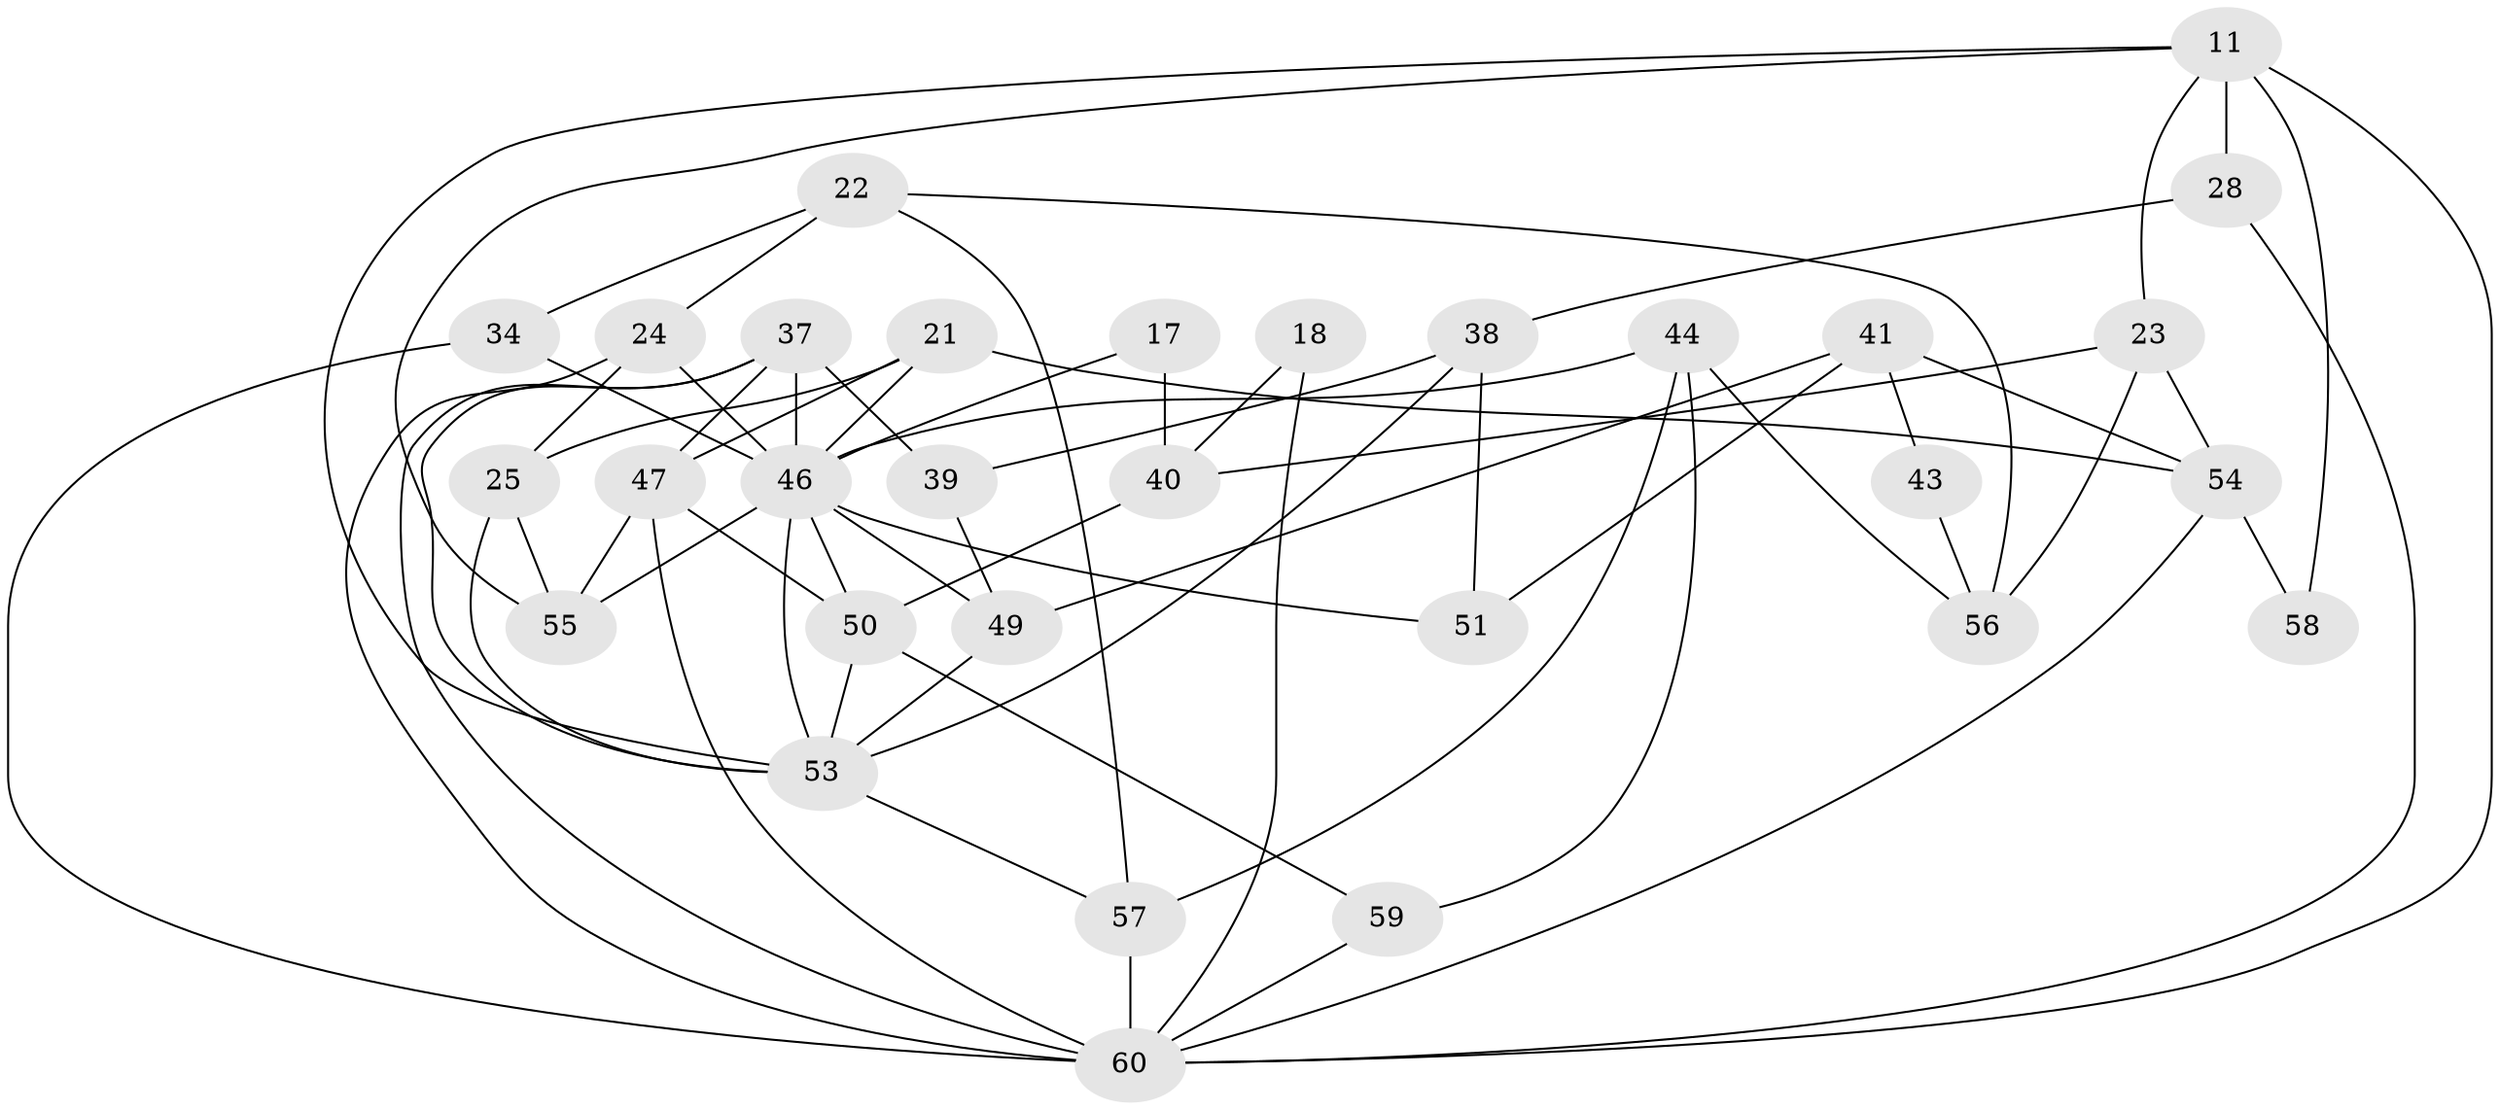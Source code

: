 // original degree distribution, {4: 1.0}
// Generated by graph-tools (version 1.1) at 2025/58/03/09/25 04:58:42]
// undirected, 30 vertices, 65 edges
graph export_dot {
graph [start="1"]
  node [color=gray90,style=filled];
  11 [super="+6+9"];
  17;
  18;
  21;
  22 [super="+3"];
  23;
  24;
  25;
  28;
  34 [super="+15"];
  37 [super="+35"];
  38 [super="+4"];
  39;
  40 [super="+14"];
  41 [super="+29+33"];
  43;
  44;
  46 [super="+45+12"];
  47 [super="+36"];
  49 [super="+13"];
  50 [super="+26"];
  51;
  53 [super="+19+32+31"];
  54 [super="+20"];
  55;
  56 [super="+27"];
  57 [super="+52"];
  58;
  59;
  60 [super="+2+30+42+48"];
  11 -- 58 [weight=3];
  11 -- 28 [weight=2];
  11 -- 23;
  11 -- 55;
  11 -- 60;
  11 -- 53 [weight=2];
  17 -- 40 [weight=2];
  17 -- 46 [weight=2];
  18 -- 40 [weight=2];
  18 -- 60 [weight=2];
  21 -- 25;
  21 -- 47;
  21 -- 46;
  21 -- 54;
  22 -- 24;
  22 -- 56 [weight=2];
  22 -- 57;
  22 -- 34 [weight=2];
  23 -- 56;
  23 -- 40;
  23 -- 54;
  24 -- 46;
  24 -- 25;
  24 -- 60;
  25 -- 55;
  25 -- 53;
  28 -- 60;
  28 -- 38;
  34 -- 46 [weight=2];
  34 -- 60 [weight=2];
  37 -- 39;
  37 -- 46 [weight=2];
  37 -- 47;
  37 -- 60;
  37 -- 53;
  38 -- 51 [weight=2];
  38 -- 39 [weight=2];
  38 -- 53;
  39 -- 49;
  40 -- 50;
  41 -- 49 [weight=3];
  41 -- 43 [weight=2];
  41 -- 51;
  41 -- 54 [weight=2];
  43 -- 56 [weight=2];
  44 -- 59;
  44 -- 56;
  44 -- 46;
  44 -- 57;
  46 -- 49;
  46 -- 51;
  46 -- 50;
  46 -- 55;
  46 -- 53;
  47 -- 55;
  47 -- 60 [weight=2];
  47 -- 50;
  49 -- 53;
  50 -- 53 [weight=2];
  50 -- 59;
  53 -- 57;
  54 -- 58;
  54 -- 60;
  57 -- 60 [weight=3];
  59 -- 60 [weight=2];
}
